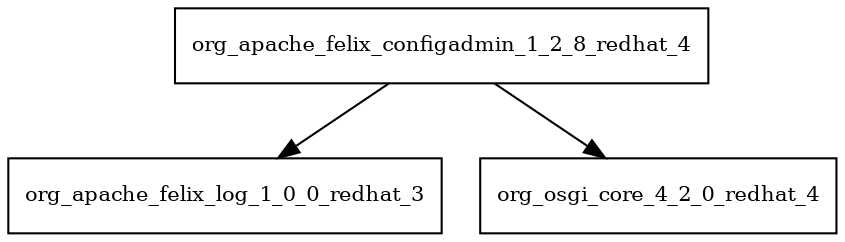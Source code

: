 digraph org_apache_felix_configadmin_1_2_8_redhat_4_dependencies {
  node [shape = box, fontsize=10.0];
  org_apache_felix_configadmin_1_2_8_redhat_4 -> org_apache_felix_log_1_0_0_redhat_3;
  org_apache_felix_configadmin_1_2_8_redhat_4 -> org_osgi_core_4_2_0_redhat_4;
}
